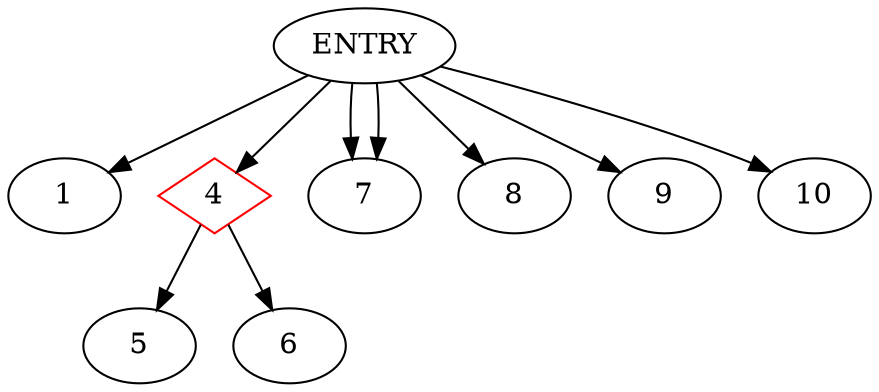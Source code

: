 digraph CDG {
ENTRY -> 1
4 [shape=diamond, color=red]
ENTRY -> 4
4-> 5
4-> 6
ENTRY -> 7
ENTRY -> 7
ENTRY -> 8
ENTRY -> 9
ENTRY -> 10
}

